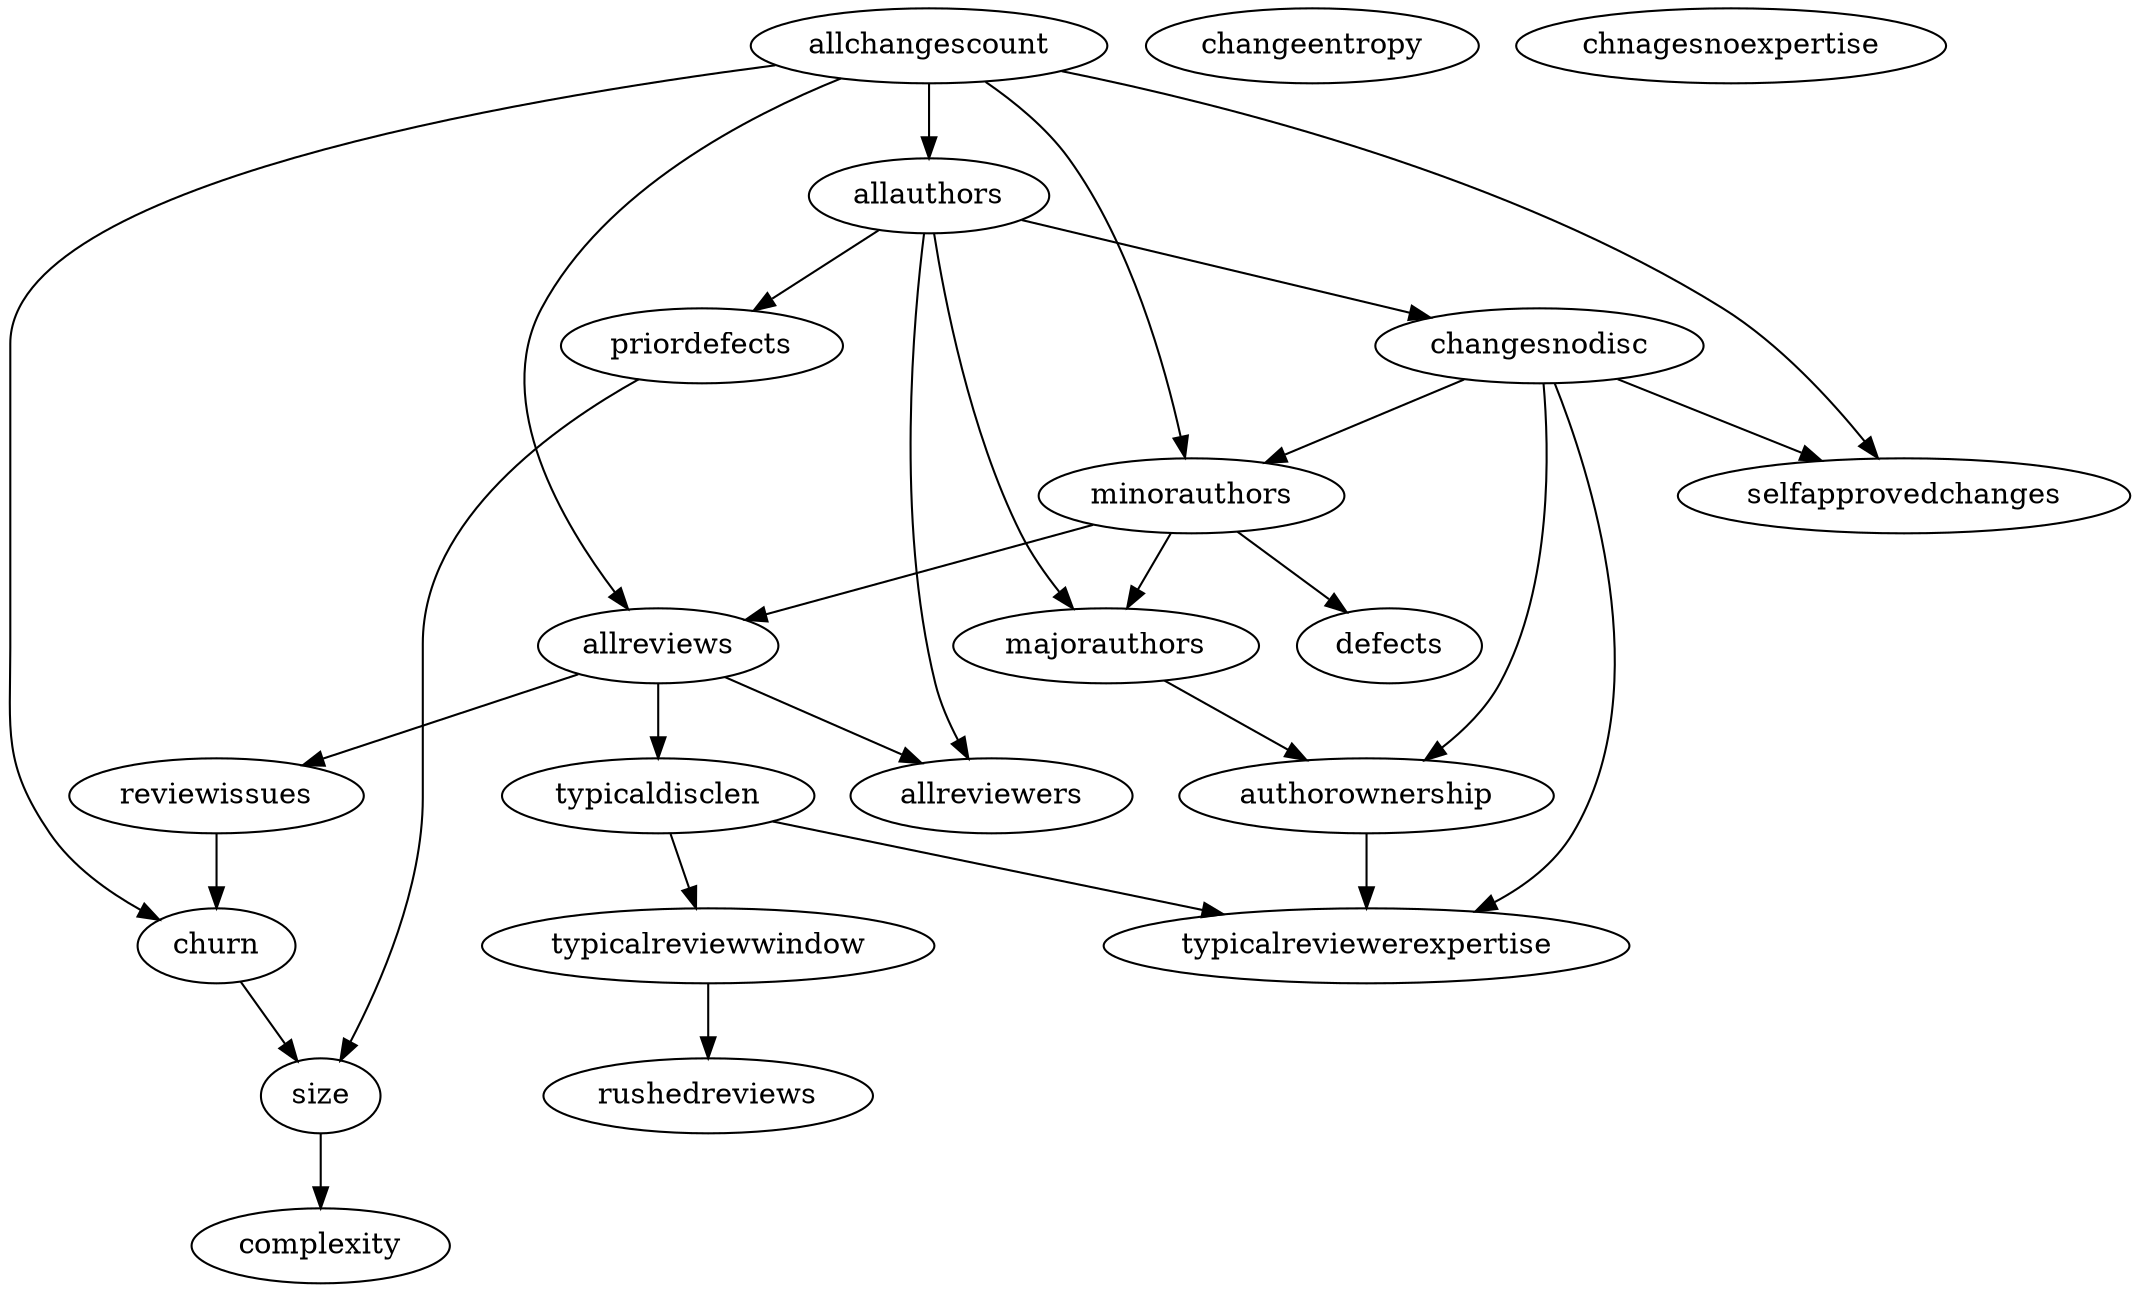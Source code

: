 digraph {
  "size" ;
  "complexity" ;
  "priordefects" ;
  "churn" ;
  "allchangescount" ;
  "changeentropy" ;
  "allauthors" ;
  "minorauthors" ;
  "majorauthors" ;
  "authorownership" ;
  "rushedreviews" ;
  "changesnodisc" ;
  "selfapprovedchanges" ;
  "typicaldisclen" ;
  "typicalreviewwindow" ;
  "reviewissues" ;
  "allreviews" ;
  "allreviewers" ;
  "chnagesnoexpertise" ;
  "typicalreviewerexpertise" ;
  "defects" ;
  edge [dir=forward] "size" -> "complexity" ;
  edge [dir=forward] "priordefects" -> "size" ;
  edge [dir=forward] "churn" -> "size" ;
  edge [dir=forward] "allchangescount" -> "churn" ;
  edge [dir=forward] "allchangescount" -> "allauthors" ;
  edge [dir=forward] "allchangescount" -> "minorauthors" ;
  edge [dir=forward] "allchangescount" -> "selfapprovedchanges" ;
  edge [dir=forward] "allchangescount" -> "allreviews" ;
  edge [dir=forward] "allauthors" -> "priordefects" ;
  edge [dir=forward] "allauthors" -> "majorauthors" ;
  edge [dir=forward] "allauthors" -> "changesnodisc" ;
  edge [dir=forward] "allauthors" -> "allreviewers" ;
  edge [dir=forward] "minorauthors" -> "majorauthors" ;
  edge [dir=forward] "minorauthors" -> "allreviews" ;
  edge [dir=forward] "minorauthors" -> "defects" ;
  edge [dir=forward] "majorauthors" -> "authorownership" ;
  edge [dir=forward] "authorownership" -> "typicalreviewerexpertise" ;
  edge [dir=forward] "changesnodisc" -> "minorauthors" ;
  edge [dir=forward] "changesnodisc" -> "authorownership" ;
  edge [dir=forward] "changesnodisc" -> "selfapprovedchanges" ;
  edge [dir=forward] "changesnodisc" -> "typicalreviewerexpertise" ;
  edge [dir=forward] "typicaldisclen" -> "typicalreviewwindow" ;
  edge [dir=forward] "typicaldisclen" -> "typicalreviewerexpertise" ;
  edge [dir=forward] "typicalreviewwindow" -> "rushedreviews" ;
  edge [dir=forward] "reviewissues" -> "churn" ;
  edge [dir=forward] "allreviews" -> "typicaldisclen" ;
  edge [dir=forward] "allreviews" -> "reviewissues" ;
  edge [dir=forward] "allreviews" -> "allreviewers" ;
}

